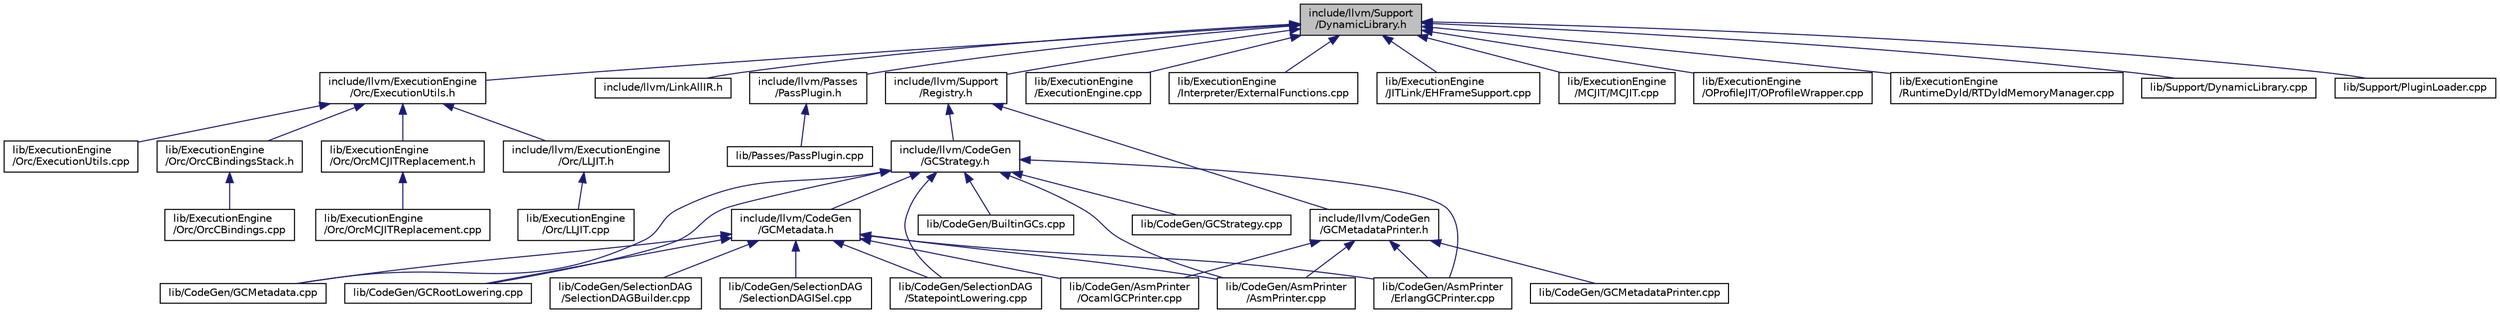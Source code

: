 digraph "include/llvm/Support/DynamicLibrary.h"
{
 // LATEX_PDF_SIZE
  bgcolor="transparent";
  edge [fontname="Helvetica",fontsize="10",labelfontname="Helvetica",labelfontsize="10"];
  node [fontname="Helvetica",fontsize="10",shape="box"];
  Node1 [label="include/llvm/Support\l/DynamicLibrary.h",height=0.2,width=0.4,color="black", fillcolor="grey75", style="filled", fontcolor="black",tooltip=" "];
  Node1 -> Node2 [dir="back",color="midnightblue",fontsize="10",style="solid",fontname="Helvetica"];
  Node2 [label="include/llvm/ExecutionEngine\l/Orc/ExecutionUtils.h",height=0.2,width=0.4,color="black",URL="$ExecutionUtils_8h.html",tooltip=" "];
  Node2 -> Node3 [dir="back",color="midnightblue",fontsize="10",style="solid",fontname="Helvetica"];
  Node3 [label="include/llvm/ExecutionEngine\l/Orc/LLJIT.h",height=0.2,width=0.4,color="black",URL="$LLJIT_8h.html",tooltip=" "];
  Node3 -> Node4 [dir="back",color="midnightblue",fontsize="10",style="solid",fontname="Helvetica"];
  Node4 [label="lib/ExecutionEngine\l/Orc/LLJIT.cpp",height=0.2,width=0.4,color="black",URL="$LLJIT_8cpp.html",tooltip=" "];
  Node2 -> Node5 [dir="back",color="midnightblue",fontsize="10",style="solid",fontname="Helvetica"];
  Node5 [label="lib/ExecutionEngine\l/Orc/ExecutionUtils.cpp",height=0.2,width=0.4,color="black",URL="$ExecutionUtils_8cpp.html",tooltip=" "];
  Node2 -> Node6 [dir="back",color="midnightblue",fontsize="10",style="solid",fontname="Helvetica"];
  Node6 [label="lib/ExecutionEngine\l/Orc/OrcCBindingsStack.h",height=0.2,width=0.4,color="black",URL="$OrcCBindingsStack_8h.html",tooltip=" "];
  Node6 -> Node7 [dir="back",color="midnightblue",fontsize="10",style="solid",fontname="Helvetica"];
  Node7 [label="lib/ExecutionEngine\l/Orc/OrcCBindings.cpp",height=0.2,width=0.4,color="black",URL="$OrcCBindings_8cpp.html",tooltip=" "];
  Node2 -> Node8 [dir="back",color="midnightblue",fontsize="10",style="solid",fontname="Helvetica"];
  Node8 [label="lib/ExecutionEngine\l/Orc/OrcMCJITReplacement.h",height=0.2,width=0.4,color="black",URL="$lib_2ExecutionEngine_2Orc_2OrcMCJITReplacement_8h.html",tooltip=" "];
  Node8 -> Node9 [dir="back",color="midnightblue",fontsize="10",style="solid",fontname="Helvetica"];
  Node9 [label="lib/ExecutionEngine\l/Orc/OrcMCJITReplacement.cpp",height=0.2,width=0.4,color="black",URL="$OrcMCJITReplacement_8cpp.html",tooltip=" "];
  Node1 -> Node10 [dir="back",color="midnightblue",fontsize="10",style="solid",fontname="Helvetica"];
  Node10 [label="include/llvm/LinkAllIR.h",height=0.2,width=0.4,color="black",URL="$LinkAllIR_8h.html",tooltip=" "];
  Node1 -> Node11 [dir="back",color="midnightblue",fontsize="10",style="solid",fontname="Helvetica"];
  Node11 [label="include/llvm/Passes\l/PassPlugin.h",height=0.2,width=0.4,color="black",URL="$PassPlugin_8h.html",tooltip=" "];
  Node11 -> Node12 [dir="back",color="midnightblue",fontsize="10",style="solid",fontname="Helvetica"];
  Node12 [label="lib/Passes/PassPlugin.cpp",height=0.2,width=0.4,color="black",URL="$PassPlugin_8cpp.html",tooltip=" "];
  Node1 -> Node13 [dir="back",color="midnightblue",fontsize="10",style="solid",fontname="Helvetica"];
  Node13 [label="include/llvm/Support\l/Registry.h",height=0.2,width=0.4,color="black",URL="$Registry_8h.html",tooltip=" "];
  Node13 -> Node14 [dir="back",color="midnightblue",fontsize="10",style="solid",fontname="Helvetica"];
  Node14 [label="include/llvm/CodeGen\l/GCMetadataPrinter.h",height=0.2,width=0.4,color="black",URL="$GCMetadataPrinter_8h.html",tooltip=" "];
  Node14 -> Node15 [dir="back",color="midnightblue",fontsize="10",style="solid",fontname="Helvetica"];
  Node15 [label="lib/CodeGen/AsmPrinter\l/AsmPrinter.cpp",height=0.2,width=0.4,color="black",URL="$AsmPrinter_8cpp.html",tooltip=" "];
  Node14 -> Node16 [dir="back",color="midnightblue",fontsize="10",style="solid",fontname="Helvetica"];
  Node16 [label="lib/CodeGen/AsmPrinter\l/ErlangGCPrinter.cpp",height=0.2,width=0.4,color="black",URL="$ErlangGCPrinter_8cpp.html",tooltip=" "];
  Node14 -> Node17 [dir="back",color="midnightblue",fontsize="10",style="solid",fontname="Helvetica"];
  Node17 [label="lib/CodeGen/AsmPrinter\l/OcamlGCPrinter.cpp",height=0.2,width=0.4,color="black",URL="$OcamlGCPrinter_8cpp.html",tooltip=" "];
  Node14 -> Node18 [dir="back",color="midnightblue",fontsize="10",style="solid",fontname="Helvetica"];
  Node18 [label="lib/CodeGen/GCMetadataPrinter.cpp",height=0.2,width=0.4,color="black",URL="$GCMetadataPrinter_8cpp.html",tooltip=" "];
  Node13 -> Node19 [dir="back",color="midnightblue",fontsize="10",style="solid",fontname="Helvetica"];
  Node19 [label="include/llvm/CodeGen\l/GCStrategy.h",height=0.2,width=0.4,color="black",URL="$GCStrategy_8h.html",tooltip=" "];
  Node19 -> Node20 [dir="back",color="midnightblue",fontsize="10",style="solid",fontname="Helvetica"];
  Node20 [label="include/llvm/CodeGen\l/GCMetadata.h",height=0.2,width=0.4,color="black",URL="$GCMetadata_8h.html",tooltip=" "];
  Node20 -> Node15 [dir="back",color="midnightblue",fontsize="10",style="solid",fontname="Helvetica"];
  Node20 -> Node16 [dir="back",color="midnightblue",fontsize="10",style="solid",fontname="Helvetica"];
  Node20 -> Node17 [dir="back",color="midnightblue",fontsize="10",style="solid",fontname="Helvetica"];
  Node20 -> Node21 [dir="back",color="midnightblue",fontsize="10",style="solid",fontname="Helvetica"];
  Node21 [label="lib/CodeGen/GCMetadata.cpp",height=0.2,width=0.4,color="black",URL="$GCMetadata_8cpp.html",tooltip=" "];
  Node20 -> Node22 [dir="back",color="midnightblue",fontsize="10",style="solid",fontname="Helvetica"];
  Node22 [label="lib/CodeGen/GCRootLowering.cpp",height=0.2,width=0.4,color="black",URL="$GCRootLowering_8cpp.html",tooltip=" "];
  Node20 -> Node23 [dir="back",color="midnightblue",fontsize="10",style="solid",fontname="Helvetica"];
  Node23 [label="lib/CodeGen/SelectionDAG\l/SelectionDAGBuilder.cpp",height=0.2,width=0.4,color="black",URL="$SelectionDAGBuilder_8cpp.html",tooltip=" "];
  Node20 -> Node24 [dir="back",color="midnightblue",fontsize="10",style="solid",fontname="Helvetica"];
  Node24 [label="lib/CodeGen/SelectionDAG\l/SelectionDAGISel.cpp",height=0.2,width=0.4,color="black",URL="$SelectionDAGISel_8cpp.html",tooltip=" "];
  Node20 -> Node25 [dir="back",color="midnightblue",fontsize="10",style="solid",fontname="Helvetica"];
  Node25 [label="lib/CodeGen/SelectionDAG\l/StatepointLowering.cpp",height=0.2,width=0.4,color="black",URL="$StatepointLowering_8cpp.html",tooltip=" "];
  Node19 -> Node15 [dir="back",color="midnightblue",fontsize="10",style="solid",fontname="Helvetica"];
  Node19 -> Node16 [dir="back",color="midnightblue",fontsize="10",style="solid",fontname="Helvetica"];
  Node19 -> Node26 [dir="back",color="midnightblue",fontsize="10",style="solid",fontname="Helvetica"];
  Node26 [label="lib/CodeGen/BuiltinGCs.cpp",height=0.2,width=0.4,color="black",URL="$BuiltinGCs_8cpp.html",tooltip=" "];
  Node19 -> Node21 [dir="back",color="midnightblue",fontsize="10",style="solid",fontname="Helvetica"];
  Node19 -> Node22 [dir="back",color="midnightblue",fontsize="10",style="solid",fontname="Helvetica"];
  Node19 -> Node27 [dir="back",color="midnightblue",fontsize="10",style="solid",fontname="Helvetica"];
  Node27 [label="lib/CodeGen/GCStrategy.cpp",height=0.2,width=0.4,color="black",URL="$GCStrategy_8cpp.html",tooltip=" "];
  Node19 -> Node25 [dir="back",color="midnightblue",fontsize="10",style="solid",fontname="Helvetica"];
  Node1 -> Node28 [dir="back",color="midnightblue",fontsize="10",style="solid",fontname="Helvetica"];
  Node28 [label="lib/ExecutionEngine\l/ExecutionEngine.cpp",height=0.2,width=0.4,color="black",URL="$ExecutionEngine_8cpp.html",tooltip=" "];
  Node1 -> Node29 [dir="back",color="midnightblue",fontsize="10",style="solid",fontname="Helvetica"];
  Node29 [label="lib/ExecutionEngine\l/Interpreter/ExternalFunctions.cpp",height=0.2,width=0.4,color="black",URL="$ExternalFunctions_8cpp.html",tooltip=" "];
  Node1 -> Node30 [dir="back",color="midnightblue",fontsize="10",style="solid",fontname="Helvetica"];
  Node30 [label="lib/ExecutionEngine\l/JITLink/EHFrameSupport.cpp",height=0.2,width=0.4,color="black",URL="$EHFrameSupport_8cpp.html",tooltip=" "];
  Node1 -> Node31 [dir="back",color="midnightblue",fontsize="10",style="solid",fontname="Helvetica"];
  Node31 [label="lib/ExecutionEngine\l/MCJIT/MCJIT.cpp",height=0.2,width=0.4,color="black",URL="$MCJIT_8cpp.html",tooltip=" "];
  Node1 -> Node32 [dir="back",color="midnightblue",fontsize="10",style="solid",fontname="Helvetica"];
  Node32 [label="lib/ExecutionEngine\l/OProfileJIT/OProfileWrapper.cpp",height=0.2,width=0.4,color="black",URL="$OProfileWrapper_8cpp.html",tooltip=" "];
  Node1 -> Node33 [dir="back",color="midnightblue",fontsize="10",style="solid",fontname="Helvetica"];
  Node33 [label="lib/ExecutionEngine\l/RuntimeDyld/RTDyldMemoryManager.cpp",height=0.2,width=0.4,color="black",URL="$RTDyldMemoryManager_8cpp.html",tooltip=" "];
  Node1 -> Node34 [dir="back",color="midnightblue",fontsize="10",style="solid",fontname="Helvetica"];
  Node34 [label="lib/Support/DynamicLibrary.cpp",height=0.2,width=0.4,color="black",URL="$DynamicLibrary_8cpp.html",tooltip=" "];
  Node1 -> Node35 [dir="back",color="midnightblue",fontsize="10",style="solid",fontname="Helvetica"];
  Node35 [label="lib/Support/PluginLoader.cpp",height=0.2,width=0.4,color="black",URL="$PluginLoader_8cpp.html",tooltip=" "];
}
